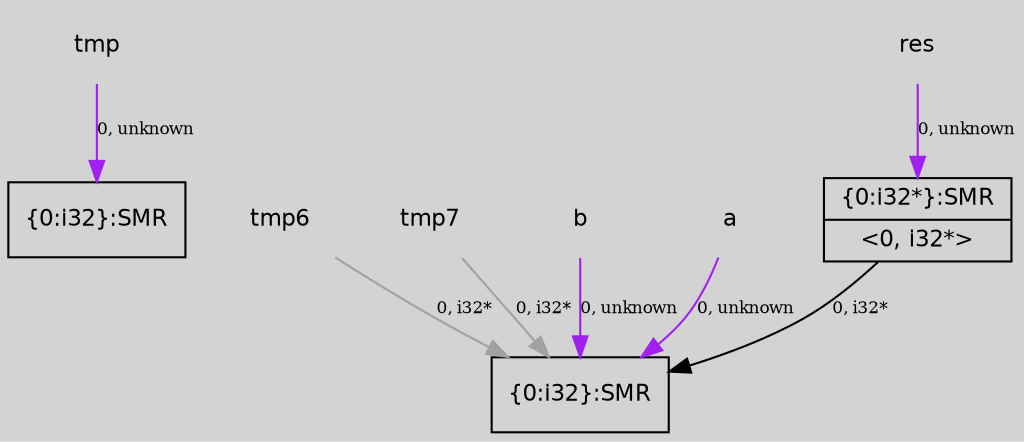 digraph unnamed {
	graph [center=true, ratio=true, bgcolor=lightgray, fontname=Helvetica];
	node  [fontname=Helvetica, fontsize=11];

	Node0x22aca70 [shape=record,label="{\{0:i32\}:SMR}"];
	Node0x22acd60 [shape=record,label="{\{0:i32*\}:SMR|{<s0>\<0, i32*\>}}"];
	Node0x22adf10 [shape=record,label="{\{0:i32\}:SMR}"];
	Node0x229dab8[ shape=plaintext, label ="tmp6"];
	Node0x229dab8 -> Node0x22adf10[arrowtail=tee,label="0, i32*",fontsize=8,color=gray63];
	Node0x229de48[ shape=plaintext, label ="tmp7"];
	Node0x229de48 -> Node0x22adf10[arrowtail=tee,label="0, i32*",fontsize=8,color=gray63];
	Node0x229d678[ shape=plaintext, label ="b"];
	Node0x229d678 -> Node0x22adf10[arrowtail=tee,label="0, unknown",fontsize=8,color=purple];
	Node0x229cf28[ shape=plaintext, label ="tmp"];
	Node0x229cf28 -> Node0x22aca70[arrowtail=tee,label="0, unknown",fontsize=8,color=purple];
	Node0x229d708[ shape=plaintext, label ="res"];
	Node0x229d708 -> Node0x22acd60[arrowtail=tee,label="0, unknown",fontsize=8,color=purple];
	Node0x229d5e8[ shape=plaintext, label ="a"];
	Node0x229d5e8 -> Node0x22adf10[arrowtail=tee,label="0, unknown",fontsize=8,color=purple];
	Node0x22acd60 -> Node0x22adf10[arrowtail=tee,label="0, i32*",fontsize=8];
}
